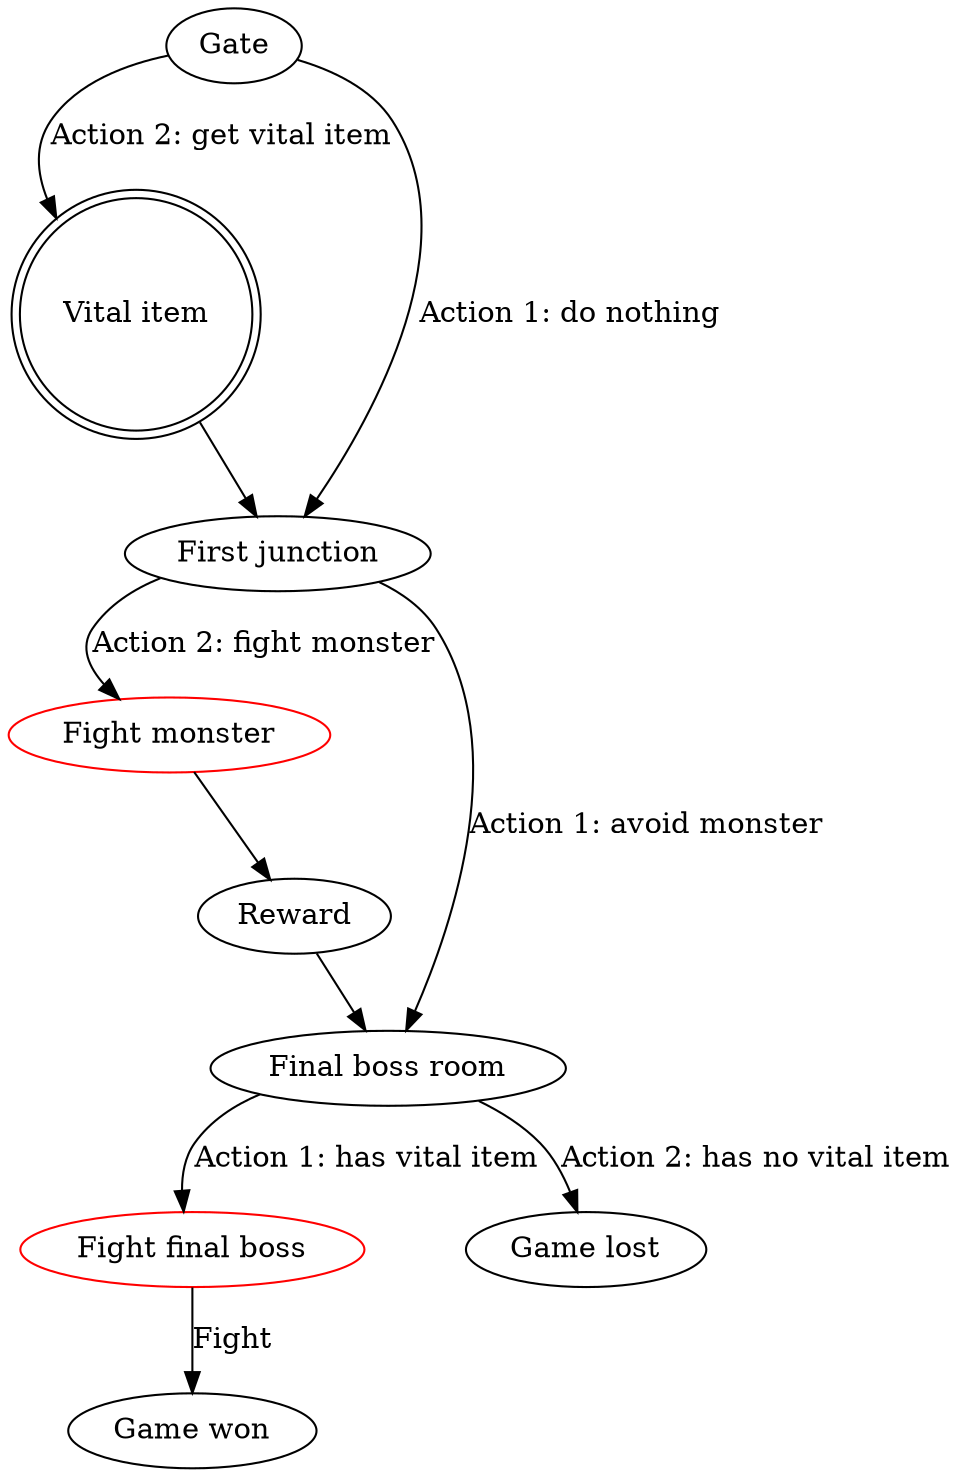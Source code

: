 digraph ExampleFull {
0[label="Gate" shape=ellipse color=black];
10[label="Vital item" shape=doublecircle color=black];
100[label="First junction" shape=ellipse color=black];
110[label="Fight monster" shape=ellipse color=red];
120[label="Reward" shape=ellipse color=black];
200[label="Final boss room" shape=ellipse color=black];
210[label="Fight final boss" shape=ellipse color=red];
300[label="Game won" shape=ellipse color=black];
400[label="Game lost" shape=ellipse color=black];
0->100 [ label="Action 1: do nothing"];
0->10 [ label="Action 2: get vital item"];
10->100;
100->200 [ label="Action 1: avoid monster"];
100->110 [ label="Action 2: fight monster"];
110->120;
120->200;
200->400 [ label="Action 2: has no vital item"];
200->210 [ label="Action 1: has vital item"];
210->300 [ label="Fight"];
}
